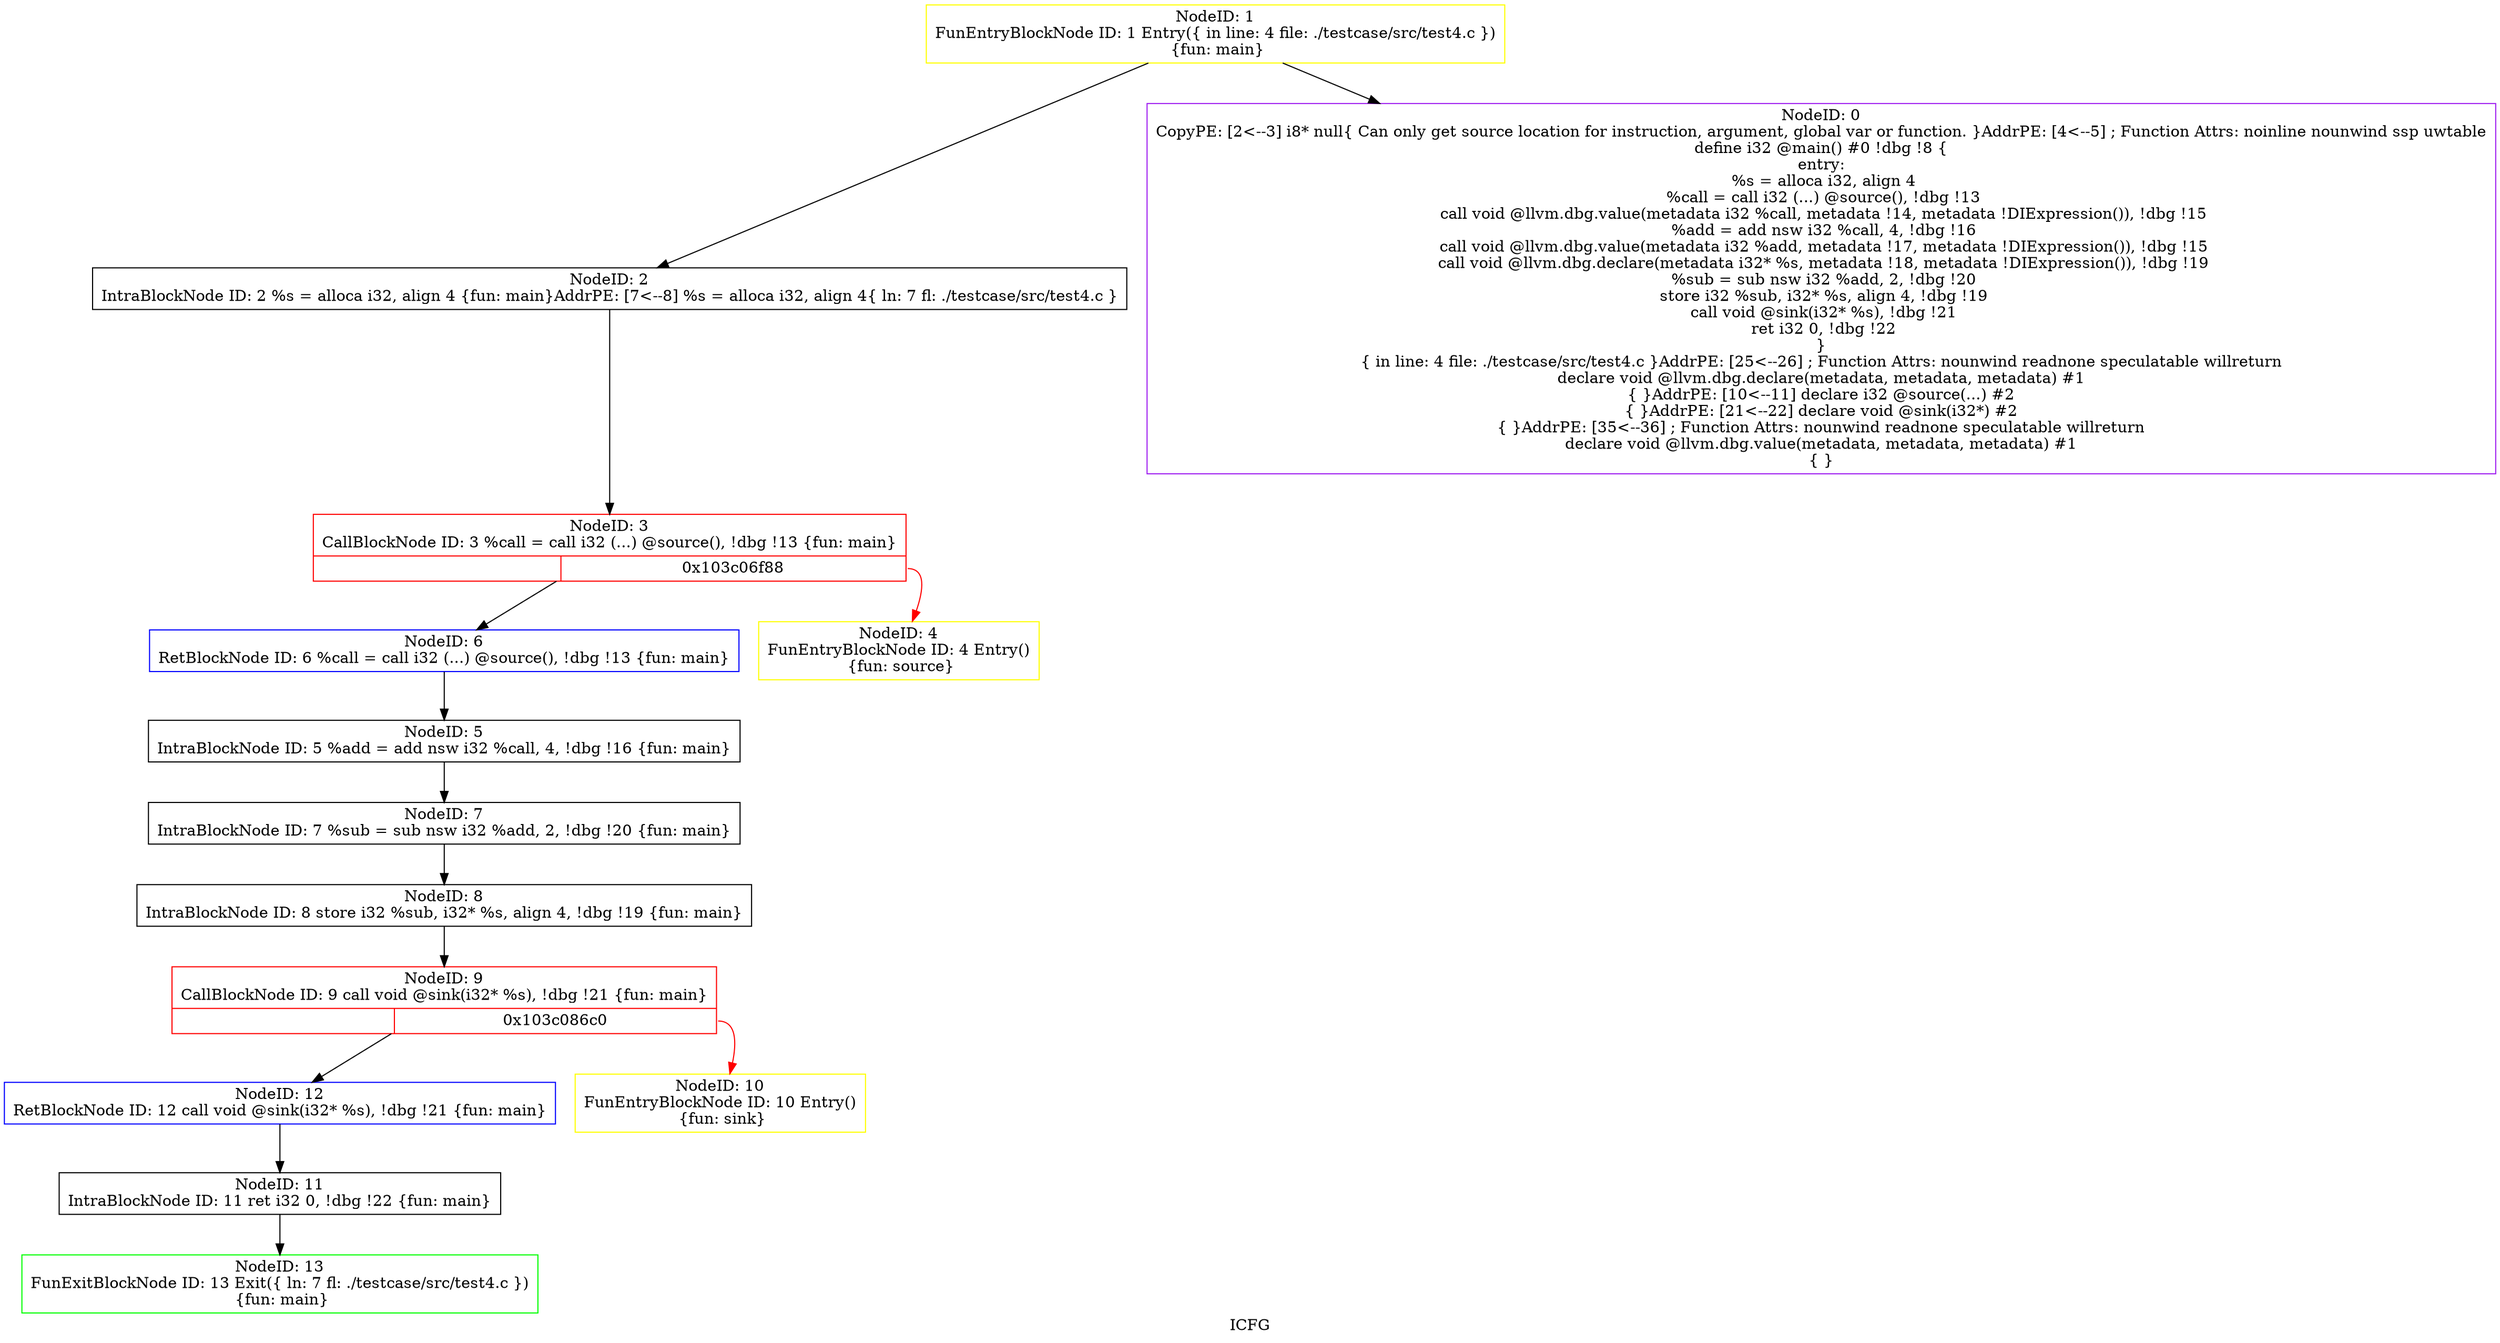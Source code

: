 digraph "ICFG" {
	label="ICFG";

	Node0x103c123e0 [shape=record,color=green,label="{NodeID: 13\nFunExitBlockNode ID: 13 Exit(\{ ln: 7 fl: ./testcase/src/test4.c \})\n \{fun: main\}}"];
	Node0x103c121c0 [shape=record,color=blue,label="{NodeID: 12\nRetBlockNode ID: 12   call void @sink(i32* %s), !dbg !21 \{fun: main\}}"];
	Node0x103c121c0 -> Node0x103c12070[style=solid];
	Node0x103c12070 [shape=record,color=black,label="{NodeID: 11\nIntraBlockNode ID: 11   ret i32 0, !dbg !22 \{fun: main\}}"];
	Node0x103c12070 -> Node0x103c123e0[style=solid];
	Node0x103c11df0 [shape=record,color=yellow,label="{NodeID: 10\nFunEntryBlockNode ID: 10 Entry()\n \{fun: sink\}}"];
	Node0x103c11d40 [shape=record,color=red,label="{NodeID: 9\nCallBlockNode ID: 9   call void @sink(i32* %s), !dbg !21 \{fun: main\}|{|<s1>0x103c086c0}}"];
	Node0x103c11d40 -> Node0x103c121c0[style=solid];
	Node0x103c11d40:s1 -> Node0x103c11df0[style=solid,color=red];
	Node0x103c11c20 [shape=record,color=black,label="{NodeID: 8\nIntraBlockNode ID: 8   store i32 %sub, i32* %s, align 4, !dbg !19 \{fun: main\}}"];
	Node0x103c11c20 -> Node0x103c11d40[style=solid];
	Node0x103c11ad0 [shape=record,color=black,label="{NodeID: 7\nIntraBlockNode ID: 7   %sub = sub nsw i32 %add, 2, !dbg !20 \{fun: main\}}"];
	Node0x103c11ad0 -> Node0x103c11c20[style=solid];
	Node0x103c11910 [shape=record,color=blue,label="{NodeID: 6\nRetBlockNode ID: 6   %call = call i32 (...) @source(), !dbg !13 \{fun: main\}}"];
	Node0x103c11910 -> Node0x103c11820[style=solid];
	Node0x103c11820 [shape=record,color=black,label="{NodeID: 5\nIntraBlockNode ID: 5   %add = add nsw i32 %call, 4, !dbg !16 \{fun: main\}}"];
	Node0x103c11820 -> Node0x103c11ad0[style=solid];
	Node0x103c11660 [shape=record,color=yellow,label="{NodeID: 4\nFunEntryBlockNode ID: 4 Entry()\n \{fun: source\}}"];
	Node0x103c115b0 [shape=record,color=red,label="{NodeID: 3\nCallBlockNode ID: 3   %call = call i32 (...) @source(), !dbg !13 \{fun: main\}|{|<s1>0x103c06f88}}"];
	Node0x103c115b0 -> Node0x103c11910[style=solid];
	Node0x103c115b0:s1 -> Node0x103c11660[style=solid,color=red];
	Node0x103c11490 [shape=record,color=black,label="{NodeID: 2\nIntraBlockNode ID: 2   %s = alloca i32, align 4 \{fun: main\}AddrPE: [7\<--8]    %s = alloca i32, align 4\{ ln: 7 fl: ./testcase/src/test4.c \}}"];
	Node0x103c11490 -> Node0x103c115b0[style=solid];
	Node0x103c05ac0 [shape=record,color=yellow,label="{NodeID: 1\nFunEntryBlockNode ID: 1 Entry(\{ in line: 4 file: ./testcase/src/test4.c \})\n \{fun: main\}}"];
	Node0x103c05ac0 -> Node0x103c05a40[style=solid];
	Node0x103c05ac0 -> Node0x103c11490[style=solid];
	Node0x103c05a40 [shape=record,color=purple,label="{NodeID: 0\nCopyPE: [2\<--3]  i8* null\{ Can only get source location for instruction, argument, global var or function. \}AddrPE: [4\<--5]  ; Function Attrs: noinline nounwind ssp uwtable\ndefine i32 @main() #0 !dbg !8 \{\nentry:\n  %s = alloca i32, align 4\n  %call = call i32 (...) @source(), !dbg !13\n  call void @llvm.dbg.value(metadata i32 %call, metadata !14, metadata !DIExpression()), !dbg !15\n  %add = add nsw i32 %call, 4, !dbg !16\n  call void @llvm.dbg.value(metadata i32 %add, metadata !17, metadata !DIExpression()), !dbg !15\n  call void @llvm.dbg.declare(metadata i32* %s, metadata !18, metadata !DIExpression()), !dbg !19\n  %sub = sub nsw i32 %add, 2, !dbg !20\n  store i32 %sub, i32* %s, align 4, !dbg !19\n  call void @sink(i32* %s), !dbg !21\n  ret i32 0, !dbg !22\n\}\n\{ in line: 4 file: ./testcase/src/test4.c \}AddrPE: [25\<--26]  ; Function Attrs: nounwind readnone speculatable willreturn\ndeclare void @llvm.dbg.declare(metadata, metadata, metadata) #1\n\{  \}AddrPE: [10\<--11]  declare i32 @source(...) #2\n\{  \}AddrPE: [21\<--22]  declare void @sink(i32*) #2\n\{  \}AddrPE: [35\<--36]  ; Function Attrs: nounwind readnone speculatable willreturn\ndeclare void @llvm.dbg.value(metadata, metadata, metadata) #1\n\{  \}}"];
}
